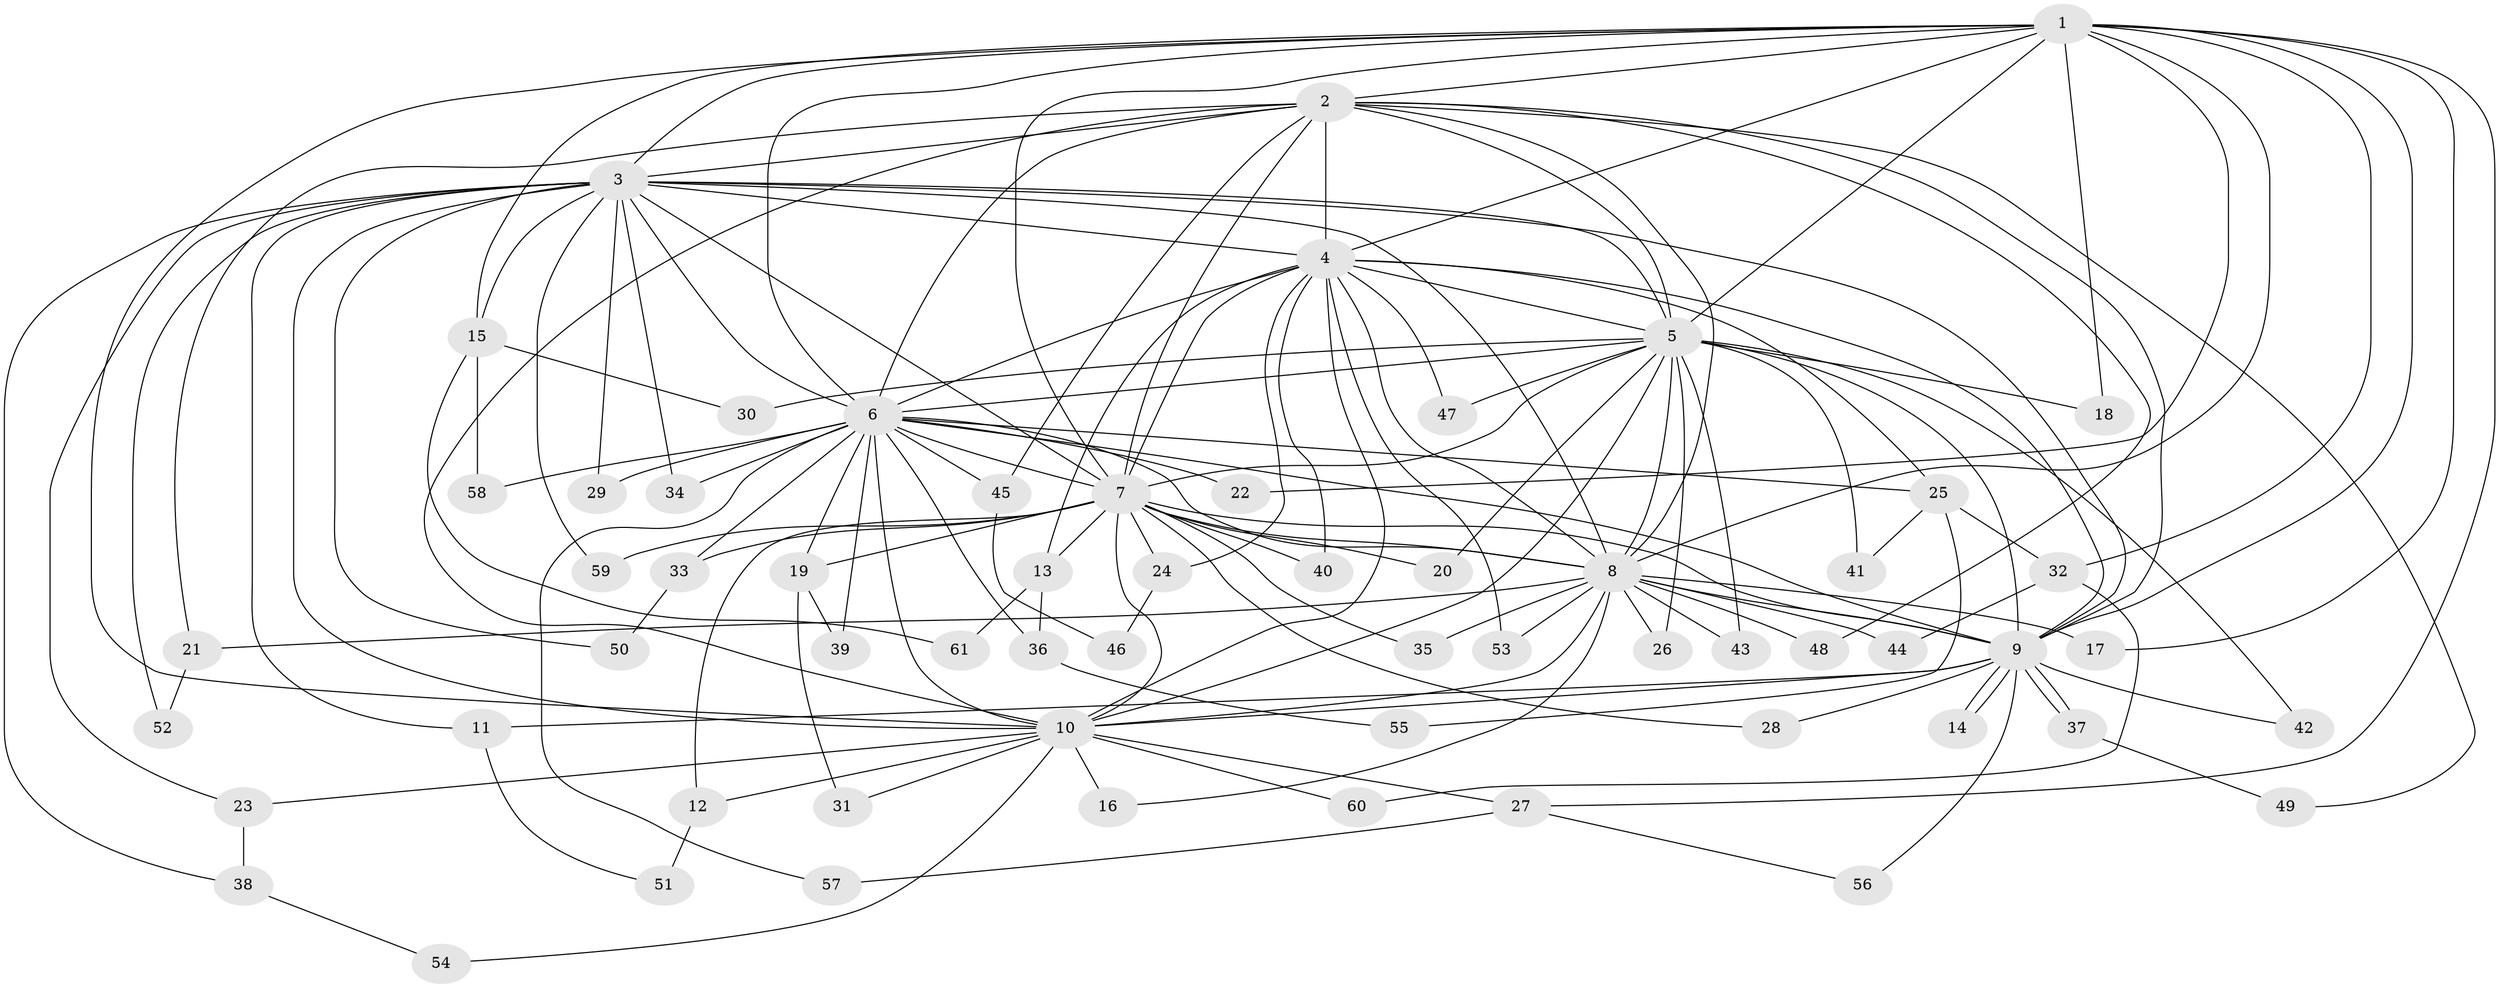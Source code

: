 // coarse degree distribution, {12: 0.041666666666666664, 18: 0.041666666666666664, 15: 0.0625, 20: 0.020833333333333332, 3: 0.14583333333333334, 4: 0.0625, 2: 0.5416666666666666, 5: 0.020833333333333332, 7: 0.020833333333333332, 1: 0.041666666666666664}
// Generated by graph-tools (version 1.1) at 2025/41/03/06/25 10:41:36]
// undirected, 61 vertices, 147 edges
graph export_dot {
graph [start="1"]
  node [color=gray90,style=filled];
  1;
  2;
  3;
  4;
  5;
  6;
  7;
  8;
  9;
  10;
  11;
  12;
  13;
  14;
  15;
  16;
  17;
  18;
  19;
  20;
  21;
  22;
  23;
  24;
  25;
  26;
  27;
  28;
  29;
  30;
  31;
  32;
  33;
  34;
  35;
  36;
  37;
  38;
  39;
  40;
  41;
  42;
  43;
  44;
  45;
  46;
  47;
  48;
  49;
  50;
  51;
  52;
  53;
  54;
  55;
  56;
  57;
  58;
  59;
  60;
  61;
  1 -- 2;
  1 -- 3;
  1 -- 4;
  1 -- 5;
  1 -- 6;
  1 -- 7;
  1 -- 8;
  1 -- 9;
  1 -- 10;
  1 -- 15;
  1 -- 17;
  1 -- 18;
  1 -- 22;
  1 -- 27;
  1 -- 32;
  2 -- 3;
  2 -- 4;
  2 -- 5;
  2 -- 6;
  2 -- 7;
  2 -- 8;
  2 -- 9;
  2 -- 10;
  2 -- 21;
  2 -- 45;
  2 -- 48;
  2 -- 49;
  3 -- 4;
  3 -- 5;
  3 -- 6;
  3 -- 7;
  3 -- 8;
  3 -- 9;
  3 -- 10;
  3 -- 11;
  3 -- 15;
  3 -- 23;
  3 -- 29;
  3 -- 34;
  3 -- 38;
  3 -- 50;
  3 -- 52;
  3 -- 59;
  4 -- 5;
  4 -- 6;
  4 -- 7;
  4 -- 8;
  4 -- 9;
  4 -- 10;
  4 -- 13;
  4 -- 24;
  4 -- 25;
  4 -- 40;
  4 -- 47;
  4 -- 53;
  5 -- 6;
  5 -- 7;
  5 -- 8;
  5 -- 9;
  5 -- 10;
  5 -- 18;
  5 -- 20;
  5 -- 26;
  5 -- 30;
  5 -- 41;
  5 -- 42;
  5 -- 43;
  5 -- 47;
  6 -- 7;
  6 -- 8;
  6 -- 9;
  6 -- 10;
  6 -- 19;
  6 -- 22;
  6 -- 25;
  6 -- 29;
  6 -- 33;
  6 -- 34;
  6 -- 36;
  6 -- 39;
  6 -- 45;
  6 -- 57;
  6 -- 58;
  7 -- 8;
  7 -- 9;
  7 -- 10;
  7 -- 12;
  7 -- 13;
  7 -- 19;
  7 -- 20;
  7 -- 24;
  7 -- 28;
  7 -- 33;
  7 -- 35;
  7 -- 40;
  7 -- 59;
  8 -- 9;
  8 -- 10;
  8 -- 16;
  8 -- 17;
  8 -- 21;
  8 -- 26;
  8 -- 35;
  8 -- 43;
  8 -- 44;
  8 -- 48;
  8 -- 53;
  9 -- 10;
  9 -- 11;
  9 -- 14;
  9 -- 14;
  9 -- 28;
  9 -- 37;
  9 -- 37;
  9 -- 42;
  9 -- 56;
  10 -- 12;
  10 -- 16;
  10 -- 23;
  10 -- 27;
  10 -- 31;
  10 -- 54;
  10 -- 60;
  11 -- 51;
  12 -- 51;
  13 -- 36;
  13 -- 61;
  15 -- 30;
  15 -- 58;
  15 -- 61;
  19 -- 31;
  19 -- 39;
  21 -- 52;
  23 -- 38;
  24 -- 46;
  25 -- 32;
  25 -- 41;
  25 -- 55;
  27 -- 56;
  27 -- 57;
  32 -- 44;
  32 -- 60;
  33 -- 50;
  36 -- 55;
  37 -- 49;
  38 -- 54;
  45 -- 46;
}
